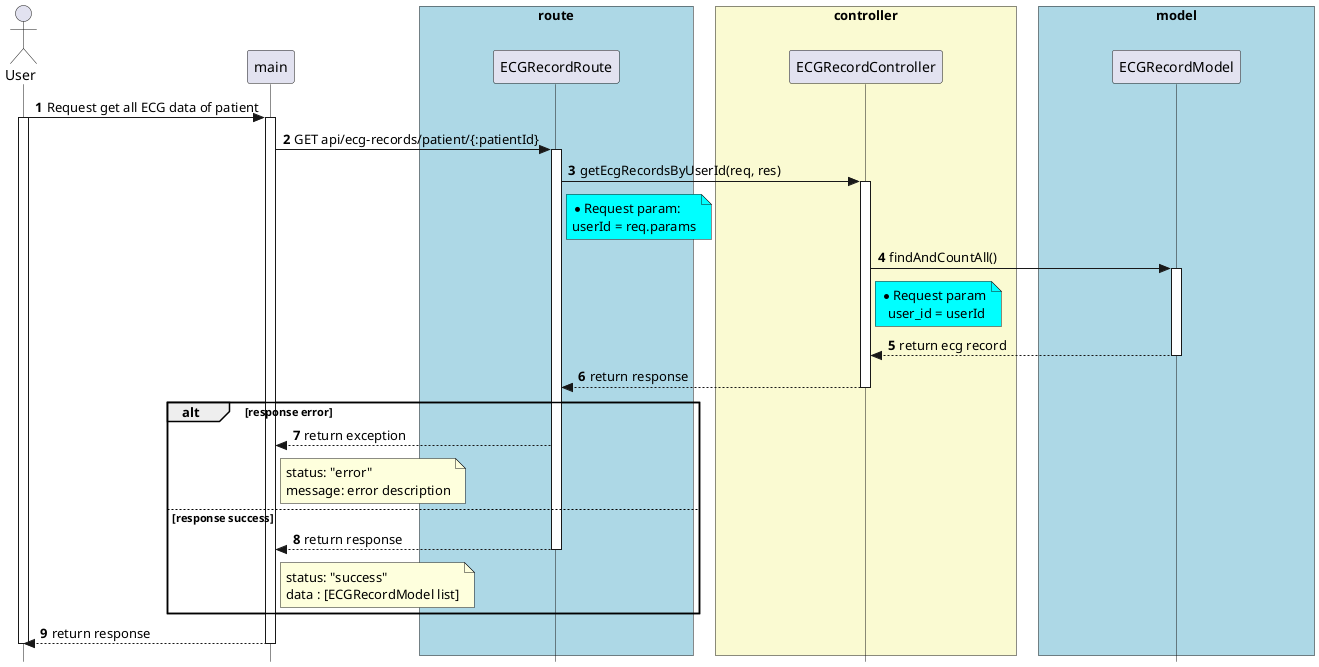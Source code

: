 '

@startuml


skinparam style strictuml

skinparam lifelineStrategy solid

skinparam ParticipantPadding 70

skinparam BoxPadding 10

autonumber

actor User as User


participant main as main


box "route" #lightBlue

participant ECGRecordRoute as ECGRecordRoute

end box


box "controller" #LightGoldenRodYellow
participant ECGRecordController as ECGRecordController

end box


box "model" #lightBlue
participant ECGRecordModel as ECGRecordModel

end box


User -> main: Request get all ECG data of patient
activate User
activate main

main -> ECGRecordRoute: GET api/ecg-records/patient/{:patientId}
activate ECGRecordRoute


ECGRecordRoute -> ECGRecordController: getEcgRecordsByUserId(req, res)
activate ECGRecordController

note right of ECGRecordRoute #Aqua
  * Request param:
  userId = req.params
end note


ECGRecordController -> ECGRecordModel: findAndCountAll()
note right of ECGRecordController #Aqua
  * Request param
    user_id = userId
end note

activate ECGRecordModel

ECGRecordModel --> ECGRecordController: return ecg record

deactivate ECGRecordModel

ECGRecordController --> ECGRecordRoute: return response

deactivate ECGRecordController

alt response error
  ECGRecordRoute --> main: return exception
  note right of main
    status: "error"
    message: error description
  end note
else response success
  ECGRecordRoute --> main: return response
  deactivate ECGRecordRoute

  note right of main
    status: "success"
    data : [ECGRecordModel list]
  end note
end
main --> User: return response
deactivate main
deactivate User

@enduml


